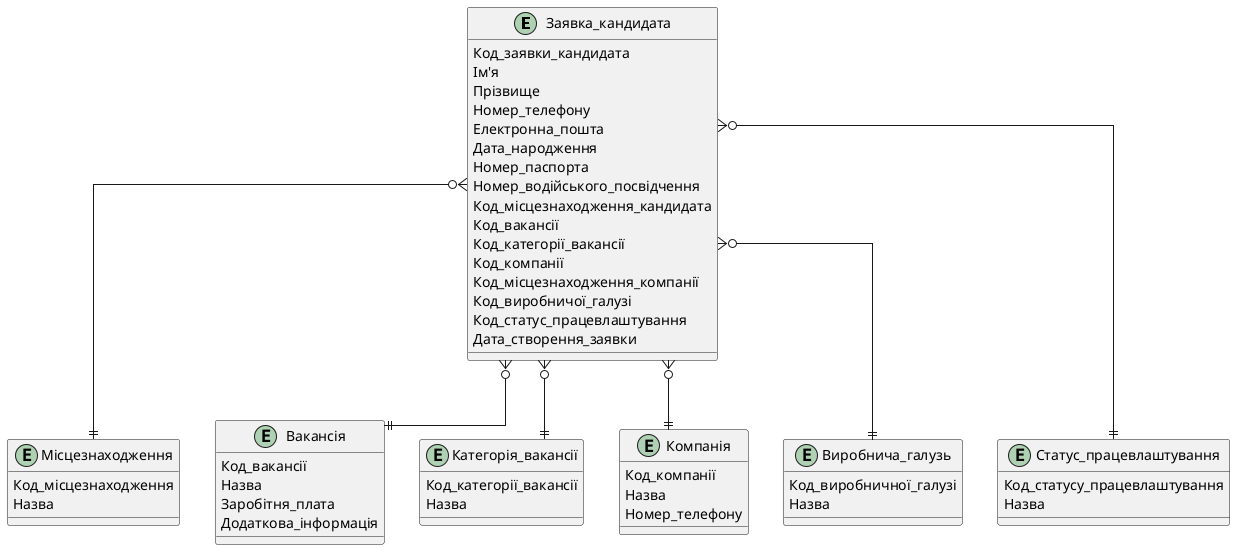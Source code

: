 @startuml erd_star_ua

skinparam linetype ortho

entity Заявка_кандидата {
  Код_заявки_кандидата
  Ім'я
  Прізвище
  Номер_телефону
  Електронна_пошта
  Дата_народження
  Номер_паспорта
  Номер_водійського_посвідчення
  Код_місцезнаходження_кандидата
  Код_вакансії
  Код_категорії_вакансії
  Код_компанії
  Код_місцезнаходження_компанії
  Код_виробничої_галузі
  Код_статус_працевлаштування
  Дата_створення_заявки
}

entity Місцезнаходження {
  Код_місцезнаходження
  Назва
}

entity Вакансія {
  Код_вакансії
  Назва
  Заробітня_плата
  Додаткова_інформація
}

entity Категорія_вакансії {
  Код_категорії_вакансії
  Назва
}

entity Компанія {
  Код_компанії
  Назва
  Номер_телефону
}

entity Виробнича_галузь {
  Код_виробничної_галузі
  Назва
}

entity Статус_працевлаштування {
  Код_статусу_працевлаштування
  Назва
}

Заявка_кандидата }o--|| Місцезнаходження
Заявка_кандидата }o--|| Вакансія
Заявка_кандидата }o--|| Категорія_вакансії
Заявка_кандидата }o--|| Компанія
Заявка_кандидата }o--|| Виробнича_галузь
Заявка_кандидата }o--|| Статус_працевлаштування

@enduml

@startuml erd_star_en

skinparam linetype ortho

entity Candidate_application {
  candidate_application_id
  first_name
  last_name
  phone_number
  email
  birth_date
  passport_code
  driver_license_code
  candidate_location_id
  vacancy_id
  vacancy_category_id
  company_id
  company_location_id
  production_branch_id
  employment_status_id
  created_at
}

entity Location {
  location_id
  name
}

entity Vacancy {
  vacancy_id
  name
  salary
  additional_info
}

entity Vacancy_category {
  vacancy_category_id
  name
}

entity Company {
  company_id
  name
  phone_number
}

entity Production_branch {
  production_branch_id
  name
}

entity Employment_status {
  employment_status_id
  name
}

Candidate_application }o--|| Location
Candidate_application }o--|| Vacancy
Candidate_application }o--|| Vacancy_category
Candidate_application }o--|| Company
Candidate_application }o--|| Production_branch
Candidate_application }o--|| Employment_status

@enduml